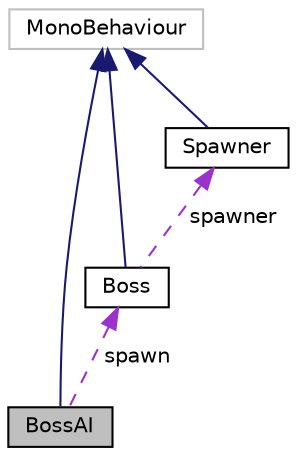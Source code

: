 digraph "BossAI"
{
 // LATEX_PDF_SIZE
  edge [fontname="Helvetica",fontsize="10",labelfontname="Helvetica",labelfontsize="10"];
  node [fontname="Helvetica",fontsize="10",shape=record];
  Node1 [label="BossAI",height=0.2,width=0.4,color="black", fillcolor="grey75", style="filled", fontcolor="black",tooltip="Klasa, która odpowiada za obsługę przeciwnika (jego sztucznej inteligencji)"];
  Node2 -> Node1 [dir="back",color="midnightblue",fontsize="10",style="solid",fontname="Helvetica"];
  Node2 [label="MonoBehaviour",height=0.2,width=0.4,color="grey75", fillcolor="white", style="filled",tooltip=" "];
  Node3 -> Node1 [dir="back",color="darkorchid3",fontsize="10",style="dashed",label=" spawn" ,fontname="Helvetica"];
  Node3 [label="Boss",height=0.2,width=0.4,color="black", fillcolor="white", style="filled",URL="$classBoss.html",tooltip="Klasa służąca do obługi bossa - chwilowo nie działa. SKRYPT W BUDOWIE."];
  Node2 -> Node3 [dir="back",color="midnightblue",fontsize="10",style="solid",fontname="Helvetica"];
  Node4 -> Node3 [dir="back",color="darkorchid3",fontsize="10",style="dashed",label=" spawner" ,fontname="Helvetica"];
  Node4 [label="Spawner",height=0.2,width=0.4,color="black", fillcolor="white", style="filled",URL="$classSpawner.html",tooltip="Klasa, która odpowiada za spawn przeciwników i punkty gracza"];
  Node2 -> Node4 [dir="back",color="midnightblue",fontsize="10",style="solid",fontname="Helvetica"];
}
